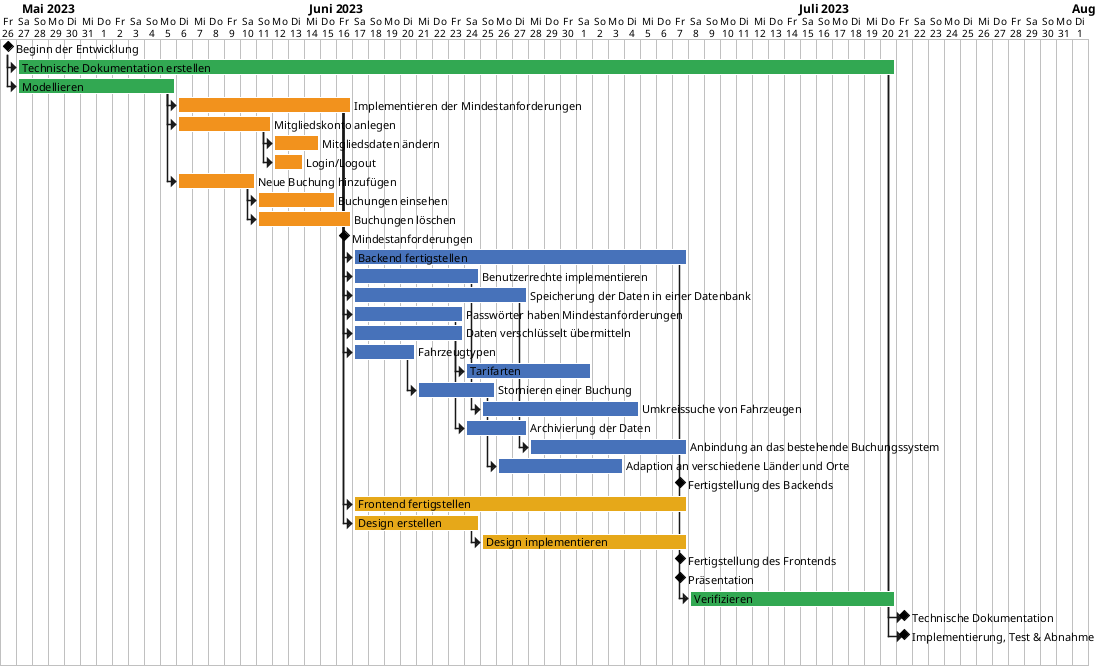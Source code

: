 @startgantt Zeitplan
language de
printscale daily zoom 1
Project starts 2023-5-26

'----- Technische Doku -----'
[Beginn der Entwicklung] happens 2023-5-26

'[Technische Dokumentation erstellen] starts 2023-5-26 and ends 2023-7-20
[Technische Dokumentation erstellen] starts at [Beginn der Entwicklung]'s end and ends 2023-7-20
[Technische Dokumentation erstellen] is colored in #32a852/White

[Modellieren] starts at [Beginn der Entwicklung]'s end
[Modellieren] lasts 10 days
[Modellieren] is colored in #32a852/White

'[Beginn der Entwicklung] happens at [Modellieren]'s end

'----- Mindestanforderungen -----'
[Implementieren der Mindestanforderungen] starts at [Modellieren]'s end
[Implementieren der Mindestanforderungen] lasts 11 days
[Implementieren der Mindestanforderungen] is colored in #f2921d/White

[Mitgliedskonto anlegen] starts at [Modellieren]'s end
[Mitgliedskonto anlegen] lasts 6 days
[Mitgliedskonto anlegen] is colored in #f2921d/White

[Mitgliedsdaten ändern] starts at [Mitgliedskonto anlegen]'s end
[Mitgliedsdaten ändern] lasts 3 days
[Mitgliedsdaten ändern] is colored in #f2921d/White

[Login/Logout] starts at [Mitgliedskonto anlegen]'s end
[Login/Logout] lasts 2 days
[Login/Logout] is colored in #f2921d/White

[Neue Buchung hinzufügen] starts at [Modellieren]'s end
[Neue Buchung hinzufügen] lasts 5 days
[Neue Buchung hinzufügen] is colored in #f2921d/White

[Buchungen einsehen] starts at [Neue Buchung hinzufügen]'s end
[Buchungen einsehen] lasts 5 days
[Buchungen einsehen] is colored in #f2921d/White

[Buchungen löschen] starts at [Neue Buchung hinzufügen]'s end
[Buchungen löschen] lasts 6 days
[Buchungen löschen] is colored in #f2921d/White

[Mindestanforderungen] happens at [Implementieren der Mindestanforderungen]'s end


'----- Backend -----'
[Backend fertigstellen] starts at [Implementieren der Mindestanforderungen]'s end
[Backend fertigstellen] ends 2023-7-7
[Backend fertigstellen] is colored in #4772ba/White

[Benutzerrechte implementieren] starts at [Implementieren der Mindestanforderungen]'s end
[Benutzerrechte implementieren] lasts 8 days
[Benutzerrechte implementieren] is colored in #4772ba/White

[Speicherung der Daten in einer Datenbank] starts at [Implementieren der Mindestanforderungen]'s end
[Speicherung der Daten in einer Datenbank] lasts 11 days
[Speicherung der Daten in einer Datenbank] is colored in #4772ba/White

[Passwörter haben Mindestanforderungen] starts at [Implementieren der Mindestanforderungen]'s end
[Passwörter haben Mindestanforderungen] lasts 7 days
[Passwörter haben Mindestanforderungen] is colored in #4772ba/White

[Daten verschlüsselt übermitteln] starts at [Implementieren der Mindestanforderungen]'s end
[Daten verschlüsselt übermitteln] lasts 7 days
[Daten verschlüsselt übermitteln] is colored in #4772ba/White

[Fahrzeugtypen] starts at [Implementieren der Mindestanforderungen]'s end
[Fahrzeugtypen] lasts 4 days
[Fahrzeugtypen] is colored in #4772ba/White

[Tarifarten] starts at [Passwörter haben Mindestanforderungen]'s end
[Tarifarten] lasts 8 days
[Tarifarten] is colored in #4772ba/White

[Stornieren einer Buchung] starts at [Fahrzeugtypen]'s end
[Stornieren einer Buchung] lasts 5 days
[Stornieren einer Buchung] is colored in #4772ba/White

[Umkreissuche von Fahrzeugen] starts at [Benutzerrechte implementieren]'s end
[Umkreissuche von Fahrzeugen] lasts 10 days
[Umkreissuche von Fahrzeugen] is colored in #4772ba/White

[Archivierung der Daten] starts at [Daten verschlüsselt übermitteln]'s end
[Archivierung der Daten] lasts 4 days
[Archivierung der Daten] is colored in #4772ba/White

[Anbindung an das bestehende Buchungssystem] starts at [Speicherung der Daten in einer Datenbank]'s end
[Anbindung an das bestehende Buchungssystem] lasts 10 days
[Anbindung an das bestehende Buchungssystem] is colored in #4772ba/White

[Adaption an verschiedene Länder und Orte] starts at [Stornieren einer Buchung]'s end
[Adaption an verschiedene Länder und Orte] lasts 8 days
[Adaption an verschiedene Länder und Orte] is colored in #4772ba/White

[Fertigstellung des Backends] happens at [Backend fertigstellen]'s end

'----- Frontend -----'
[Frontend fertigstellen] starts at [Implementieren der Mindestanforderungen]'s end
[Frontend fertigstellen] ends 2023-7-7
[Frontend fertigstellen] is colored in #e6a819/White

[Design erstellen] starts at [Implementieren der Mindestanforderungen]'s end
[Design erstellen] lasts 8 days
[Design erstellen] is colored in #e6a819/White

[Design implementieren] starts at [Design erstellen]'s end
[Design implementieren] lasts 13 days
[Design implementieren] is colored in #e6a819/White

[Fertigstellung des Frontends] happens at [Frontend fertigstellen]'s end

[Präsentation] happens at [Backend fertigstellen]'s end

'----- Doku -----'
[Verifizieren] starts at [Backend fertigstellen]'s end
[Verifizieren] lasts 13 days
[Verifizieren] is colored in #32a852/White

[Technische Dokumentation] happens at [Technische Dokumentation erstellen]'s end
[Technische Dokumentation] starts at [Technische Dokumentation erstellen]'s end

[Implementierung, Test & Abnahme] happens at [Technische Dokumentation erstellen]'s end
[Implementierung, Test & Abnahme] starts at [Technische Dokumentation erstellen]'s end

[ ] starts 2023-7-20
[ ] lasts 13 days
[ ] is colored in Transparent/Transparent
hide footbox
@endgantt